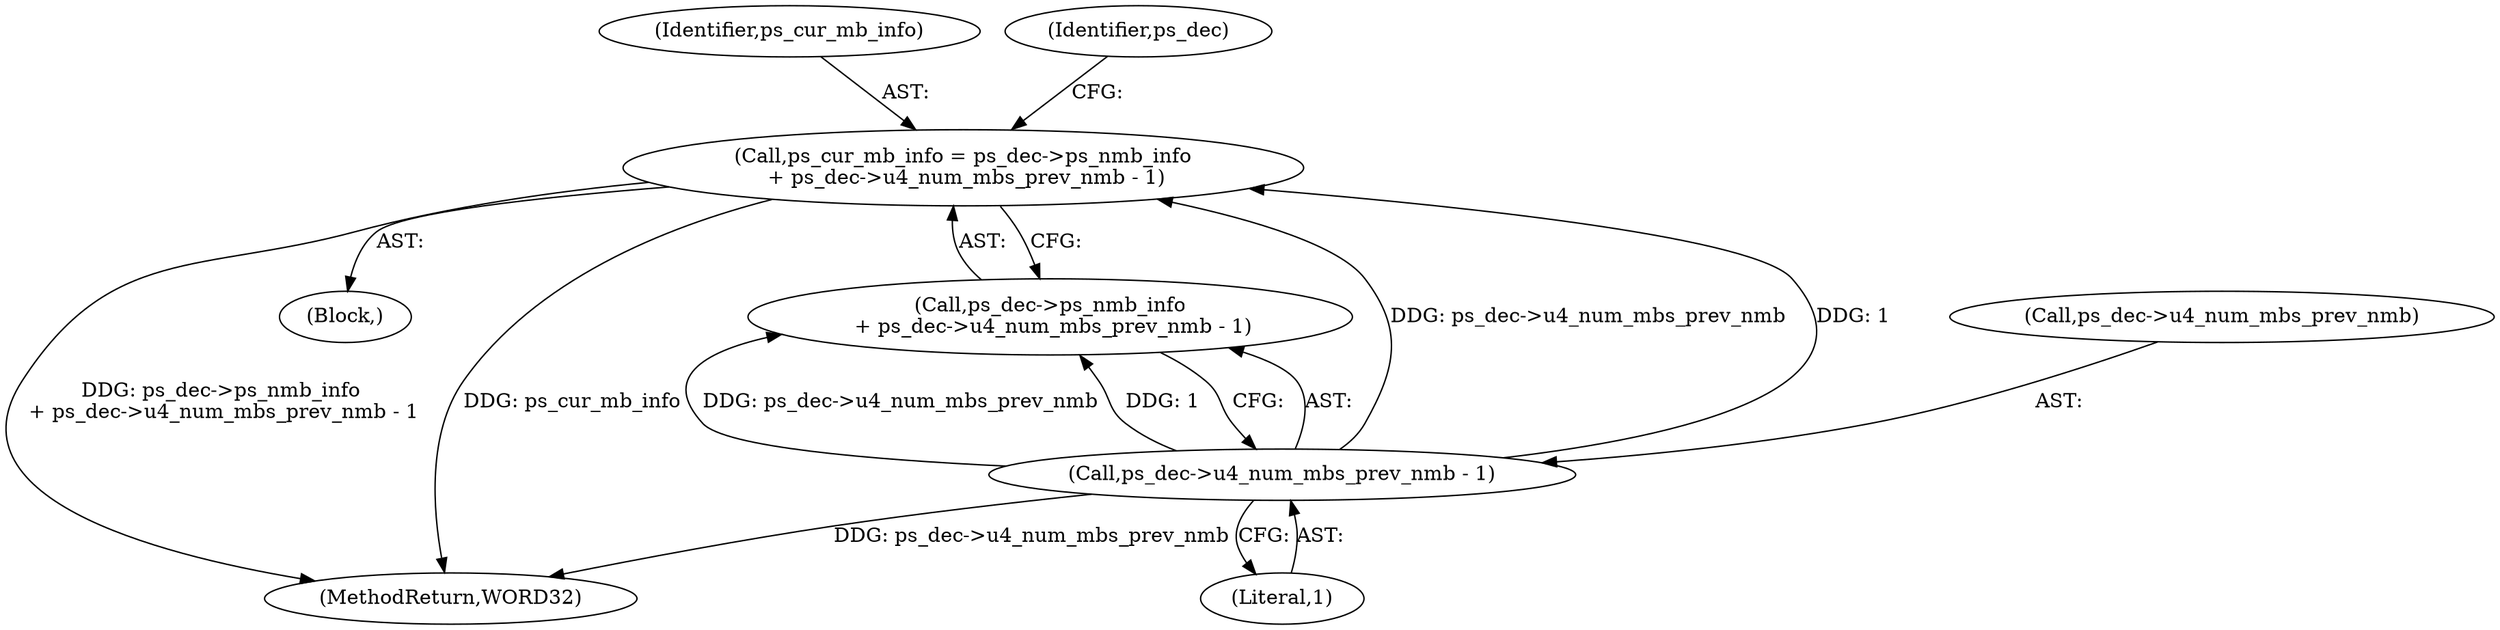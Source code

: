 digraph "0_Android_4a524d3a8ae9aa20c36430008e6bd429443f8f1d_1@integer" {
"1000520" [label="(Call,ps_cur_mb_info = ps_dec->ps_nmb_info\n + ps_dec->u4_num_mbs_prev_nmb - 1)"];
"1000526" [label="(Call,ps_dec->u4_num_mbs_prev_nmb - 1)"];
"1000519" [label="(Block,)"];
"1000520" [label="(Call,ps_cur_mb_info = ps_dec->ps_nmb_info\n + ps_dec->u4_num_mbs_prev_nmb - 1)"];
"1001278" [label="(MethodReturn,WORD32)"];
"1000526" [label="(Call,ps_dec->u4_num_mbs_prev_nmb - 1)"];
"1000521" [label="(Identifier,ps_cur_mb_info)"];
"1000533" [label="(Identifier,ps_dec)"];
"1000527" [label="(Call,ps_dec->u4_num_mbs_prev_nmb)"];
"1000522" [label="(Call,ps_dec->ps_nmb_info\n + ps_dec->u4_num_mbs_prev_nmb - 1)"];
"1000530" [label="(Literal,1)"];
"1000520" -> "1000519"  [label="AST: "];
"1000520" -> "1000522"  [label="CFG: "];
"1000521" -> "1000520"  [label="AST: "];
"1000522" -> "1000520"  [label="AST: "];
"1000533" -> "1000520"  [label="CFG: "];
"1000520" -> "1001278"  [label="DDG: ps_dec->ps_nmb_info\n + ps_dec->u4_num_mbs_prev_nmb - 1"];
"1000520" -> "1001278"  [label="DDG: ps_cur_mb_info"];
"1000526" -> "1000520"  [label="DDG: ps_dec->u4_num_mbs_prev_nmb"];
"1000526" -> "1000520"  [label="DDG: 1"];
"1000526" -> "1000522"  [label="AST: "];
"1000526" -> "1000530"  [label="CFG: "];
"1000527" -> "1000526"  [label="AST: "];
"1000530" -> "1000526"  [label="AST: "];
"1000522" -> "1000526"  [label="CFG: "];
"1000526" -> "1001278"  [label="DDG: ps_dec->u4_num_mbs_prev_nmb"];
"1000526" -> "1000522"  [label="DDG: ps_dec->u4_num_mbs_prev_nmb"];
"1000526" -> "1000522"  [label="DDG: 1"];
}
